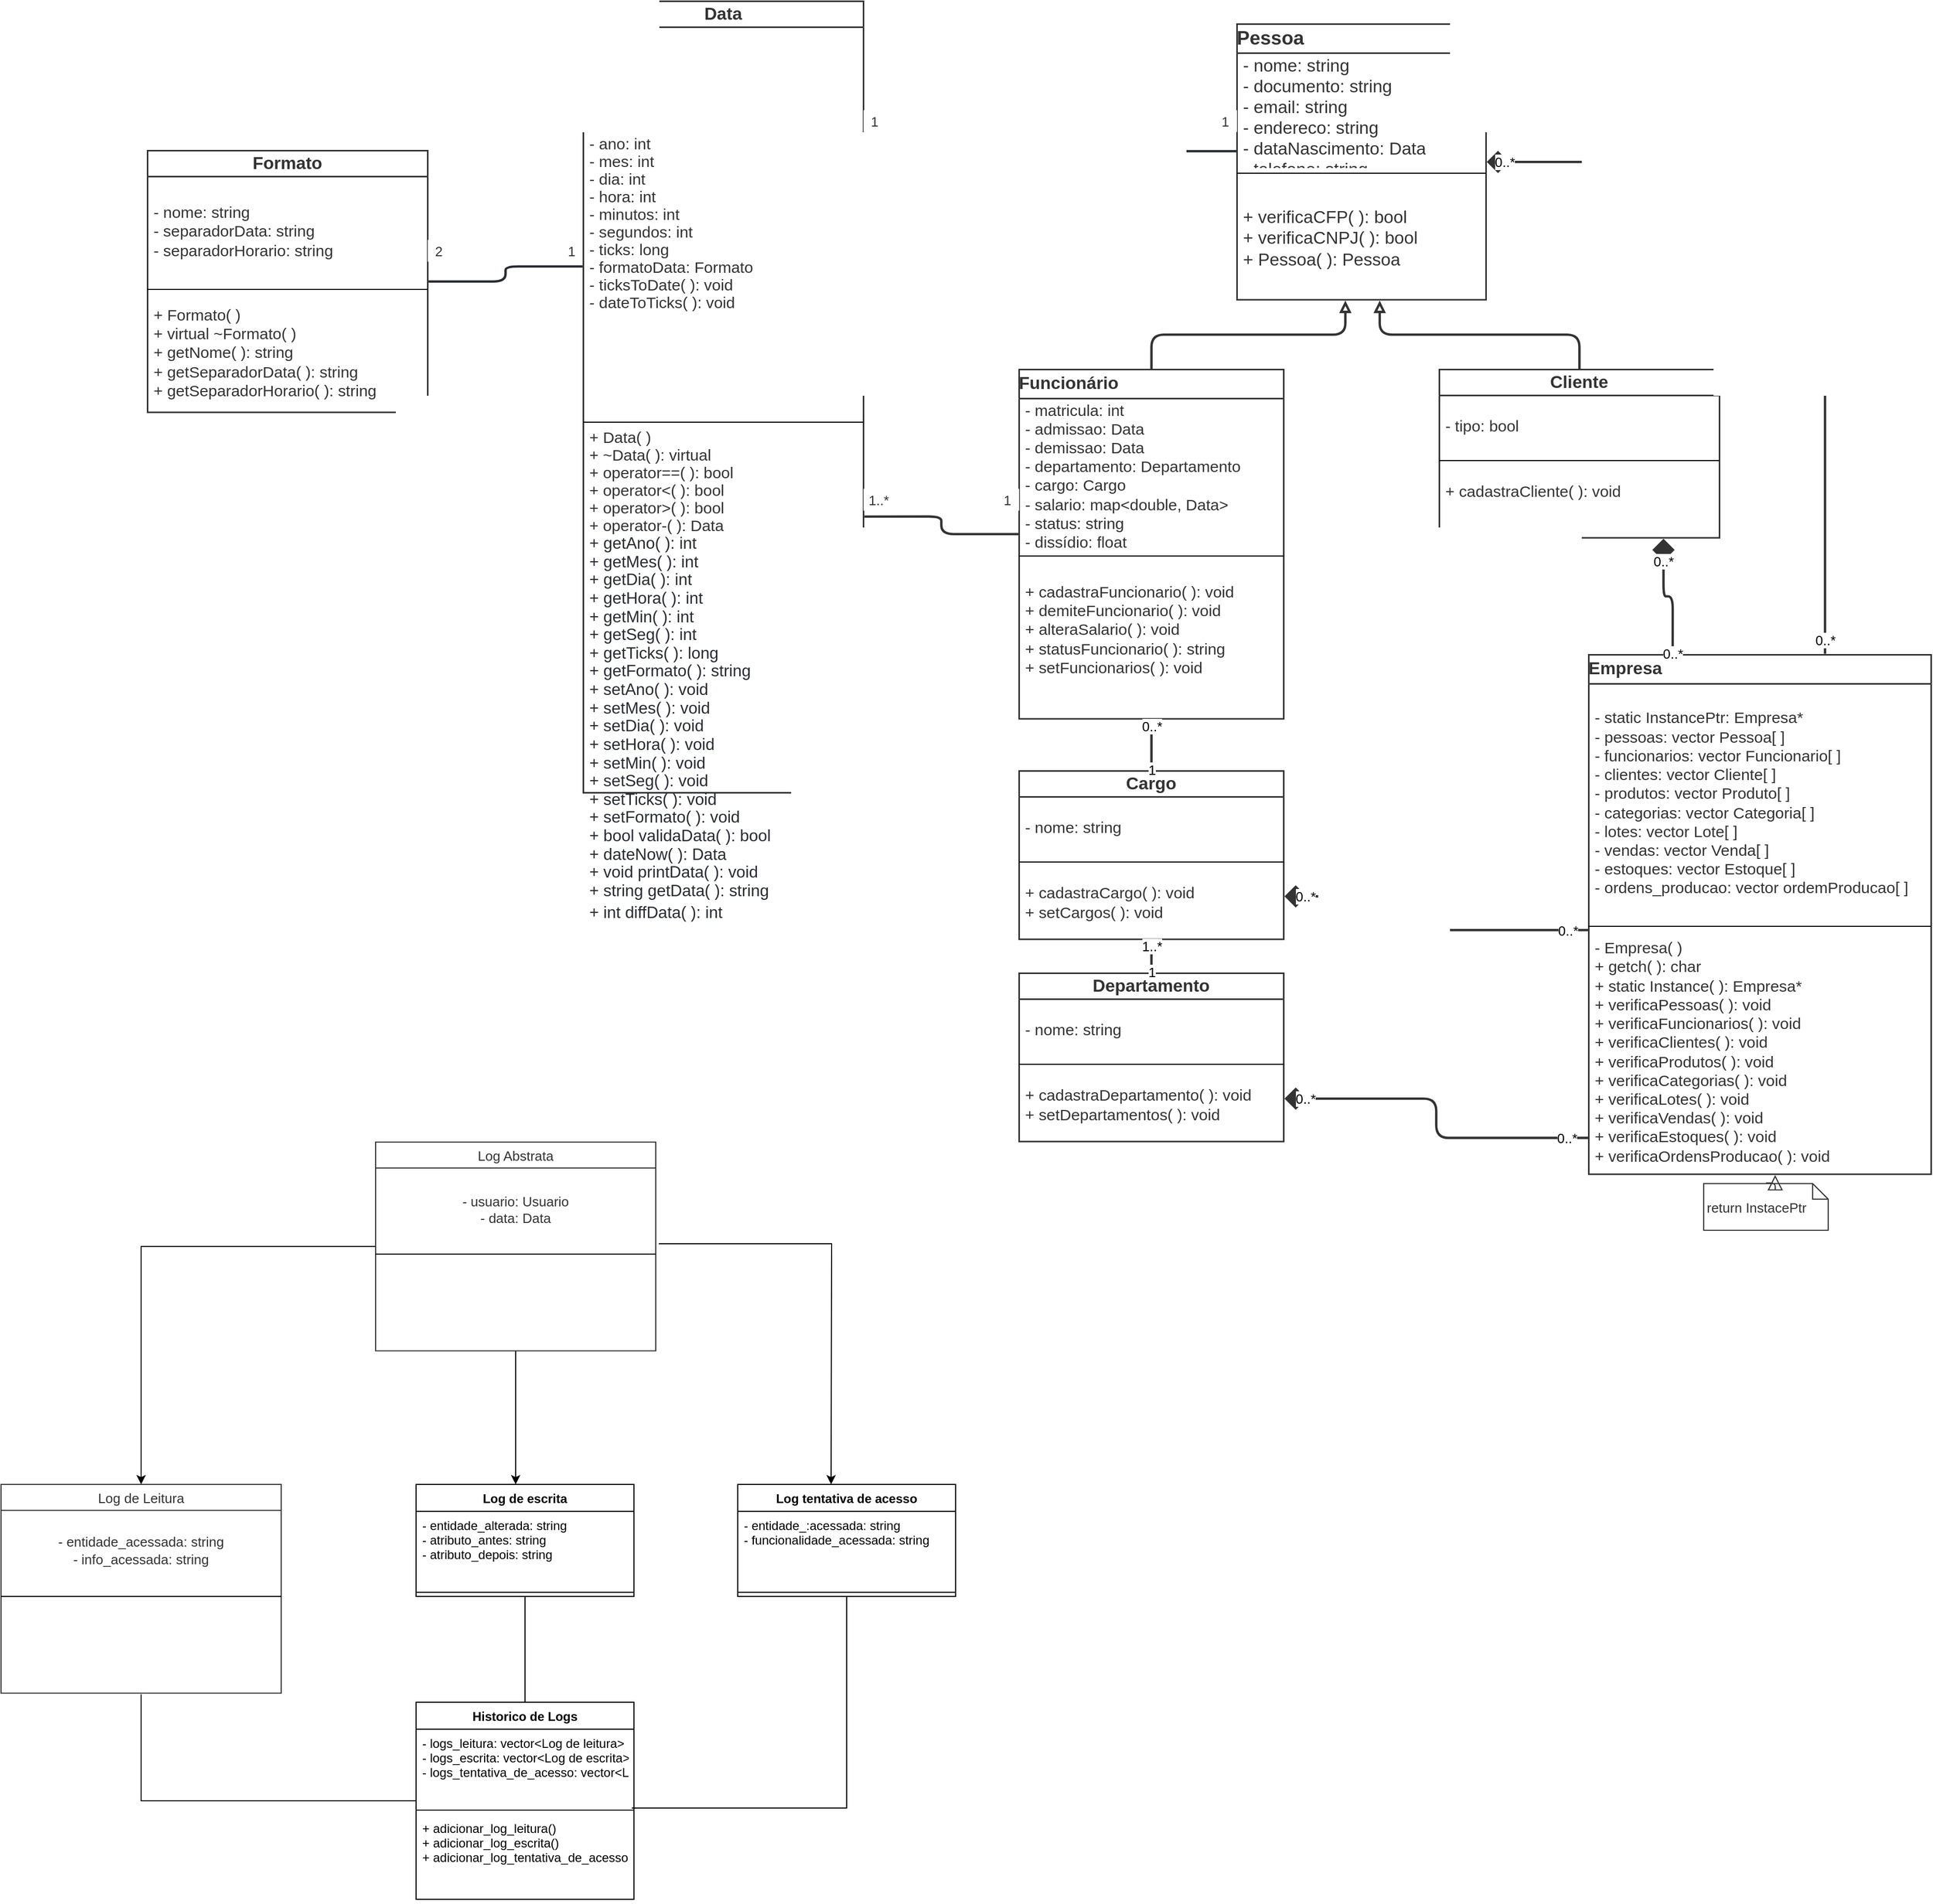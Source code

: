 <mxfile version="20.5.0" type="github" pages="2">
  <diagram id="vkRfV3sPaJB6Ty87iKga" name="Página-1">
    <mxGraphModel dx="3641" dy="1268" grid="1" gridSize="10" guides="1" tooltips="1" connect="1" arrows="1" fold="1" page="1" pageScale="1" pageWidth="827" pageHeight="1169" math="0" shadow="0">
      <root>
        <mxCell id="0" />
        <mxCell id="1" parent="0" />
        <UserObject label="1" lucidchartObjectId="8grS7iBBDLPt" id="uS4SArBkVmVLtI8ByykN-2">
          <mxCell style="html=1;overflow=block;blockSpacing=1;whiteSpace=wrap;fontSize=13;fontColor=#333333;align=center;spacing=0;fillColor=#ffffff;strokeWidth=1.5;strokeColor=none;" parent="1" vertex="1">
            <mxGeometry x="479" y="350" width="22" height="21" as="geometry" />
          </mxCell>
        </UserObject>
        <mxCell id="uS4SArBkVmVLtI8ByykN-3" value="Pessoa" style="html=1;overflow=block;blockSpacing=1;swimlane;childLayout=stackLayout;horizontal=1;horizontalStack=0;resizeParent=1;resizeParentMax=0;resizeLast=0;collapsible=0;marginBottom=0;swimlaneFillColor=#ffffff;startSize=28;whiteSpace=wrap;fontSize=18.5;fontColor=#333333;fontStyle=1;align=left;spacing=0;strokeColor=#333333;strokeOpacity=100;strokeWidth=1.5;" parent="1" vertex="1">
          <mxGeometry x="1131" y="142" width="240" height="265.75" as="geometry" />
        </mxCell>
        <mxCell id="uS4SArBkVmVLtI8ByykN-4" value="- nome: string&#xa;- documento: string&#xa;- email: string&#xa;- endereco: string&#xa;- dataNascimento: Data&#xa;- telefone: string" style="part=1;html=1;resizeHeight=0;strokeColor=none;fillColor=none;align=left;verticalAlign=middle;spacingLeft=4;spacingRight=4;overflow=hidden;rotatable=0;points=[[0,0.5],[1,0.5]];portConstraint=eastwest;swimlaneFillColor=#ffffff;strokeOpacity=100;whiteSpace=wrap;fontSize=16.8;fontColor=#333333;" parent="uS4SArBkVmVLtI8ByykN-3" vertex="1">
          <mxGeometry y="28" width="240" height="112" as="geometry" />
        </mxCell>
        <mxCell id="uS4SArBkVmVLtI8ByykN-5" value="" style="line;strokeWidth=1;fillColor=none;align=left;verticalAlign=middle;spacingTop=-1;spacingLeft=3;spacingRight=3;rotatable=0;labelPosition=right;points=[];portConstraint=eastwest;" parent="uS4SArBkVmVLtI8ByykN-3" vertex="1">
          <mxGeometry y="140" width="240" height="8" as="geometry" />
        </mxCell>
        <mxCell id="uS4SArBkVmVLtI8ByykN-6" value="+ verificaCFP( ): bool&lt;br&gt;+ verificaCNPJ( ): bool&lt;br&gt;+ Pessoa( ): Pessoa" style="part=1;html=1;resizeHeight=0;strokeColor=none;fillColor=none;align=left;verticalAlign=middle;spacingLeft=4;spacingRight=4;overflow=hidden;rotatable=0;points=[[0,0.5],[1,0.5]];portConstraint=eastwest;swimlaneFillColor=#ffffff;strokeOpacity=100;whiteSpace=wrap;fontSize=16.8;fontColor=#333333;" parent="uS4SArBkVmVLtI8ByykN-3" vertex="1">
          <mxGeometry y="148" width="240" height="117.75" as="geometry" />
        </mxCell>
        <mxCell id="uS4SArBkVmVLtI8ByykN-7" value="Funcionário" style="html=1;overflow=block;blockSpacing=1;swimlane;childLayout=stackLayout;horizontal=1;horizontalStack=0;resizeParent=1;resizeParentMax=0;resizeLast=0;collapsible=0;marginBottom=0;swimlaneFillColor=#ffffff;startSize=28;whiteSpace=wrap;fontSize=16.8;fontColor=#333333;fontStyle=1;align=left;spacing=0;strokeColor=#333333;strokeOpacity=100;strokeWidth=1.5;" parent="1" vertex="1">
          <mxGeometry x="921" y="475" width="255" height="336.75" as="geometry" />
        </mxCell>
        <mxCell id="uS4SArBkVmVLtI8ByykN-8" value="- matricula: int&#xa;- admissao: Data&#xa;- demissao: Data&#xa;- departamento: Departamento&#xa;- cargo: Cargo&#xa;- salario: map&amp;lt;double, Data&amp;gt;&#xa;- status: string&#xa;- dissídio: float" style="part=1;html=1;resizeHeight=0;strokeColor=none;fillColor=none;align=left;verticalAlign=middle;spacingLeft=4;spacingRight=4;overflow=hidden;rotatable=0;points=[[0,0.5],[1,0.5]];portConstraint=eastwest;swimlaneFillColor=#ffffff;strokeOpacity=100;whiteSpace=wrap;fontSize=15.2;fontColor=#333333;" parent="uS4SArBkVmVLtI8ByykN-7" vertex="1">
          <mxGeometry y="28" width="255" height="148" as="geometry" />
        </mxCell>
        <mxCell id="uS4SArBkVmVLtI8ByykN-9" value="" style="line;strokeWidth=1;fillColor=none;align=left;verticalAlign=middle;spacingTop=-1;spacingLeft=3;spacingRight=3;rotatable=0;labelPosition=right;points=[];portConstraint=eastwest;" parent="uS4SArBkVmVLtI8ByykN-7" vertex="1">
          <mxGeometry y="176" width="255" height="8" as="geometry" />
        </mxCell>
        <mxCell id="uS4SArBkVmVLtI8ByykN-10" value="+ cadastraFuncionario( ): void&#xa;+ demiteFuncionario( ): void&#xa;+ alteraSalario( ): void&#xa;+ statusFuncionario( ): string&#xa;+ setFuncionarios( ): void&#xa;" style="part=1;html=1;resizeHeight=0;strokeColor=none;fillColor=none;align=left;verticalAlign=middle;spacingLeft=4;spacingRight=4;overflow=hidden;rotatable=0;points=[[0,0.5],[1,0.5]];portConstraint=eastwest;swimlaneFillColor=#ffffff;strokeOpacity=100;whiteSpace=wrap;fontSize=15.2;fontColor=#333333;" parent="uS4SArBkVmVLtI8ByykN-7" vertex="1">
          <mxGeometry y="184" width="255" height="152.75" as="geometry" />
        </mxCell>
        <mxCell id="uS4SArBkVmVLtI8ByykN-11" value="Cliente" style="html=1;overflow=block;blockSpacing=1;swimlane;childLayout=stackLayout;horizontal=1;horizontalStack=0;resizeParent=1;resizeParentMax=0;resizeLast=0;collapsible=0;marginBottom=0;swimlaneFillColor=#ffffff;startSize=25;whiteSpace=wrap;fontSize=16.8;fontColor=#333333;fontStyle=1;align=center;spacing=0;strokeColor=#333333;strokeOpacity=100;fillOpacity=100;fillColor=#ffffff;strokeWidth=1.5;" parent="1" vertex="1">
          <mxGeometry x="1326" y="475" width="270" height="162.25" as="geometry" />
        </mxCell>
        <mxCell id="uS4SArBkVmVLtI8ByykN-12" value="- tipo: bool" style="part=1;html=1;resizeHeight=0;strokeColor=none;fillColor=none;align=left;verticalAlign=middle;spacingLeft=4;spacingRight=4;overflow=hidden;rotatable=0;points=[[0,0.5],[1,0.5]];portConstraint=eastwest;swimlaneFillColor=#ffffff;strokeOpacity=100;fillOpacity=100;whiteSpace=wrap;fontSize=15.2;fontColor=#333333;" parent="uS4SArBkVmVLtI8ByykN-11" vertex="1">
          <mxGeometry y="25" width="270" height="59" as="geometry" />
        </mxCell>
        <mxCell id="uS4SArBkVmVLtI8ByykN-13" value="" style="line;strokeWidth=1;fillColor=none;align=left;verticalAlign=middle;spacingTop=-1;spacingLeft=3;spacingRight=3;rotatable=0;labelPosition=right;points=[];portConstraint=eastwest;" parent="uS4SArBkVmVLtI8ByykN-11" vertex="1">
          <mxGeometry y="84" width="270" height="8" as="geometry" />
        </mxCell>
        <mxCell id="uS4SArBkVmVLtI8ByykN-14" value="+ cadastraCliente( ): void&#xa;" style="part=1;html=1;resizeHeight=0;strokeColor=none;fillColor=none;align=left;verticalAlign=middle;spacingLeft=4;spacingRight=4;overflow=hidden;rotatable=0;points=[[0,0.5],[1,0.5]];portConstraint=eastwest;swimlaneFillColor=#ffffff;strokeOpacity=100;fillOpacity=100;whiteSpace=wrap;fontSize=15.2;fontColor=#333333;" parent="uS4SArBkVmVLtI8ByykN-11" vertex="1">
          <mxGeometry y="92" width="270" height="70.25" as="geometry" />
        </mxCell>
        <mxCell id="uS4SArBkVmVLtI8ByykN-15" value="Data" style="html=1;overflow=block;blockSpacing=1;swimlane;childLayout=stackLayout;horizontal=1;horizontalStack=0;resizeParent=1;resizeParentMax=0;resizeLast=0;collapsible=0;marginBottom=0;swimlaneFillColor=#ffffff;startSize=25;whiteSpace=wrap;fontSize=16.8;fontColor=#333333;fontStyle=1;align=center;spacing=0;strokeColor=#333333;strokeOpacity=100;strokeWidth=1.5;" parent="1" vertex="1">
          <mxGeometry x="501" y="120" width="270" height="763" as="geometry" />
        </mxCell>
        <mxCell id="uS4SArBkVmVLtI8ByykN-16" value="&lt;div style=&quot;display: flex; justify-content: flex-start; text-align: left; align-items: baseline; font-size: 0; line-height: 1.25;margin-top: -2px;&quot;&gt;&lt;span&gt;&lt;span style=&quot;font-size:15.2px;color:#333333;&quot;&gt;- ano: int&#xa;&lt;/span&gt;&lt;/span&gt;&lt;/div&gt;&lt;div style=&quot;display: flex; justify-content: flex-start; text-align: left; align-items: baseline; font-size: 0; line-height: 1.25;margin-top: -2px;&quot;&gt;&lt;span&gt;&lt;span style=&quot;font-size:15.2px;color:#333333;&quot;&gt;- mes: int&#xa;&lt;/span&gt;&lt;/span&gt;&lt;/div&gt;&lt;div style=&quot;display: flex; justify-content: flex-start; text-align: left; align-items: baseline; font-size: 0; line-height: 1.25;margin-top: -2px;&quot;&gt;&lt;span&gt;&lt;span style=&quot;font-size:15.2px;color:#333333;&quot;&gt;- dia: int&#xa;&lt;/span&gt;&lt;/span&gt;&lt;/div&gt;&lt;div style=&quot;display: flex; justify-content: flex-start; text-align: left; align-items: baseline; font-size: 0; line-height: 1.25;margin-top: -2px;&quot;&gt;&lt;span&gt;&lt;span style=&quot;font-size:15.2px;color:#333333;&quot;&gt;- hora: int&#xa;&lt;/span&gt;&lt;/span&gt;&lt;/div&gt;&lt;div style=&quot;display: flex; justify-content: flex-start; text-align: left; align-items: baseline; font-size: 0; line-height: 1.25;margin-top: -2px;&quot;&gt;&lt;span&gt;&lt;span style=&quot;font-size:15.2px;color:#333333;&quot;&gt;- minutos: int&#xa;&lt;/span&gt;&lt;/span&gt;&lt;/div&gt;&lt;div style=&quot;display: flex; justify-content: flex-start; text-align: left; align-items: baseline; font-size: 0; line-height: 1.25;margin-top: -2px;&quot;&gt;&lt;span&gt;&lt;span style=&quot;font-size:15.2px;color:#333333;&quot;&gt;- segundos: int&#xa;&lt;/span&gt;&lt;/span&gt;&lt;/div&gt;&lt;div style=&quot;display: flex; justify-content: flex-start; text-align: left; align-items: baseline; font-size: 0; line-height: 1.25;margin-top: -2px;&quot;&gt;&lt;span&gt;&lt;span style=&quot;font-size:15.2px;color:#333333;&quot;&gt;- ticks: long&#xa;&lt;/span&gt;&lt;/span&gt;&lt;/div&gt;&lt;div style=&quot;display: flex; justify-content: flex-start; text-align: left; align-items: baseline; font-size: 0; line-height: 1.25;margin-top: -2px;&quot;&gt;&lt;span&gt;&lt;span style=&quot;font-size:15.2px;color:#333333;&quot;&gt;- formatoData: Formato&#xa;&lt;/span&gt;&lt;/span&gt;&lt;/div&gt;&lt;div style=&quot;display: flex; justify-content: flex-start; text-align: left; align-items: baseline; font-size: 0; line-height: 1.25;margin-top: -2px;&quot;&gt;&lt;span&gt;&lt;span style=&quot;font-size:15.2px;color:#333333;&quot;&gt;- ticksToDate( ): void&#xa;&lt;/span&gt;&lt;/span&gt;&lt;/div&gt;&lt;div style=&quot;display: flex; justify-content: flex-start; text-align: left; align-items: baseline; font-size: 0; line-height: 1.25;margin-top: -2px;&quot;&gt;&lt;span&gt;&lt;span style=&quot;font-size:15.2px;color:#333333;&quot;&gt;- dateToTicks( ): void&lt;/span&gt;&lt;/span&gt;&lt;/div&gt;" style="part=1;html=1;resizeHeight=0;strokeColor=none;fillColor=none;verticalAlign=middle;spacingLeft=4;spacingRight=4;overflow=hidden;rotatable=0;points=[[0,0.5],[1,0.5]];portConstraint=eastwest;swimlaneFillColor=#ffffff;strokeOpacity=100;whiteSpace=wrap;fontSize=15.2;fontColor=#333333;align=left;" parent="uS4SArBkVmVLtI8ByykN-15" vertex="1">
          <mxGeometry y="25" width="270" height="377" as="geometry" />
        </mxCell>
        <mxCell id="uS4SArBkVmVLtI8ByykN-17" value="" style="line;strokeWidth=1;fillColor=none;align=left;verticalAlign=middle;spacingTop=-1;spacingLeft=3;spacingRight=3;rotatable=0;labelPosition=right;points=[];portConstraint=eastwest;" parent="uS4SArBkVmVLtI8ByykN-15" vertex="1">
          <mxGeometry y="402" width="270" height="8" as="geometry" />
        </mxCell>
        <mxCell id="uS4SArBkVmVLtI8ByykN-18" value="&lt;div style=&quot;display: flex; justify-content: flex-start; text-align: left; align-items: baseline; font-size: 0; line-height: 1.25;margin-top: -2px;&quot;&gt;&lt;span&gt;&lt;span style=&quot;font-size:15.2px;color:#333333;&quot;&gt;+ Data( )&#xa;&lt;/span&gt;&lt;/span&gt;&lt;/div&gt;&lt;div style=&quot;display: flex; justify-content: flex-start; text-align: left; align-items: baseline; font-size: 0; line-height: 1.25;margin-top: -2px;&quot;&gt;&lt;span&gt;&lt;span style=&quot;font-size:15.2px;color:#333333;&quot;&gt;+ ~Data( ): virtual&#xa;&lt;/span&gt;&lt;/span&gt;&lt;/div&gt;&lt;div style=&quot;display: flex; justify-content: flex-start; text-align: left; align-items: baseline; font-size: 0; line-height: 1.25;margin-top: -2px;&quot;&gt;&lt;span&gt;&lt;span style=&quot;font-size:15.2px;color:#333333;&quot;&gt;+ operator==( ): bool&#xa;&lt;/span&gt;&lt;/span&gt;&lt;/div&gt;&lt;div style=&quot;display: flex; justify-content: flex-start; text-align: left; align-items: baseline; font-size: 0; line-height: 1.25;margin-top: -2px;&quot;&gt;&lt;span&gt;&lt;span style=&quot;font-size:15.2px;color:#333333;&quot;&gt;+ operator&amp;lt;( ): bool&#xa;&lt;/span&gt;&lt;/span&gt;&lt;/div&gt;&lt;div style=&quot;display: flex; justify-content: flex-start; text-align: left; align-items: baseline; font-size: 0; line-height: 1.25;margin-top: -2px;&quot;&gt;&lt;span&gt;&lt;span style=&quot;font-size:15.2px;color:#333333;&quot;&gt;+ operator&amp;gt;( ): bool&#xa;&lt;/span&gt;&lt;/span&gt;&lt;/div&gt;&lt;div style=&quot;display: flex; justify-content: flex-start; text-align: left; align-items: baseline; font-size: 0; line-height: 1.25;margin-top: -2px;&quot;&gt;&lt;span&gt;&lt;span style=&quot;font-size:15.2px;color:#333333;&quot;&gt;+ operator-( ): Data&#xa;&lt;/span&gt;&lt;/span&gt;&lt;/div&gt;&lt;div style=&quot;display: flex; justify-content: flex-start; text-align: left; align-items: baseline; font-size: 0; line-height: 1.25;margin-top: -2px;&quot;&gt;&lt;span&gt;&lt;span style=&quot;font-size:15.7px;color:#282c33;&quot;&gt;+ getAno( ): int&#xa;&lt;/span&gt;&lt;/span&gt;&lt;/div&gt;&lt;div style=&quot;display: flex; justify-content: flex-start; text-align: left; align-items: baseline; font-size: 0; line-height: 1.25;margin-top: -2px;&quot;&gt;&lt;span&gt;&lt;span style=&quot;font-size:15.7px;color:#282c33;&quot;&gt;+ getMes( ): int&#xa;&lt;/span&gt;&lt;/span&gt;&lt;/div&gt;&lt;div style=&quot;display: flex; justify-content: flex-start; text-align: left; align-items: baseline; font-size: 0; line-height: 1.25;margin-top: -2px;&quot;&gt;&lt;span&gt;&lt;span style=&quot;font-size:15.7px;color:#282c33;&quot;&gt;+ getDia( ): int&#xa;&lt;/span&gt;&lt;/span&gt;&lt;/div&gt;&lt;div style=&quot;display: flex; justify-content: flex-start; text-align: left; align-items: baseline; font-size: 0; line-height: 1.25;margin-top: -2px;&quot;&gt;&lt;span&gt;&lt;span style=&quot;font-size:15.7px;color:#282c33;&quot;&gt;+ getHora( ): int&#xa;&lt;/span&gt;&lt;/span&gt;&lt;/div&gt;&lt;div style=&quot;display: flex; justify-content: flex-start; text-align: left; align-items: baseline; font-size: 0; line-height: 1.25;margin-top: -2px;&quot;&gt;&lt;span&gt;&lt;span style=&quot;font-size:15.7px;color:#282c33;&quot;&gt;+ getMin( ): int&#xa;&lt;/span&gt;&lt;/span&gt;&lt;/div&gt;&lt;div style=&quot;display: flex; justify-content: flex-start; text-align: left; align-items: baseline; font-size: 0; line-height: 1.25;margin-top: -2px;&quot;&gt;&lt;span&gt;&lt;span style=&quot;font-size:15.7px;color:#282c33;&quot;&gt;+ getSeg( ): int&#xa;&lt;/span&gt;&lt;/span&gt;&lt;/div&gt;&lt;div style=&quot;display: flex; justify-content: flex-start; text-align: left; align-items: baseline; font-size: 0; line-height: 1.25;margin-top: -2px;&quot;&gt;&lt;span&gt;&lt;span style=&quot;font-size:15.7px;color:#282c33;&quot;&gt;+ getTicks( ): long&#xa;&lt;/span&gt;&lt;/span&gt;&lt;/div&gt;&lt;div style=&quot;display: flex; justify-content: flex-start; text-align: left; align-items: baseline; font-size: 0; line-height: 1.25;margin-top: -2px;&quot;&gt;&lt;span&gt;&lt;span style=&quot;font-size:15.7px;color:#282c33;&quot;&gt;+ getFormato( ): string&#xa;&lt;/span&gt;&lt;/span&gt;&lt;/div&gt;&lt;div style=&quot;display: flex; justify-content: flex-start; text-align: left; align-items: baseline; font-size: 0; line-height: 1.25;margin-top: -2px;&quot;&gt;&lt;span&gt;&lt;span style=&quot;font-size:15.7px;color:#282c33;&quot;&gt;+ setAno( ): void&#xa;&lt;/span&gt;&lt;/span&gt;&lt;/div&gt;&lt;div style=&quot;display: flex; justify-content: flex-start; text-align: left; align-items: baseline; font-size: 0; line-height: 1.25;margin-top: -2px;&quot;&gt;&lt;span&gt;&lt;span style=&quot;font-size:15.7px;color:#282c33;&quot;&gt;+ setMes( ): void&#xa;&lt;/span&gt;&lt;/span&gt;&lt;/div&gt;&lt;div style=&quot;display: flex; justify-content: flex-start; text-align: left; align-items: baseline; font-size: 0; line-height: 1.25;margin-top: -2px;&quot;&gt;&lt;span&gt;&lt;span style=&quot;font-size:15.7px;color:#282c33;&quot;&gt;+ setDia( ): void&#xa;&lt;/span&gt;&lt;/span&gt;&lt;/div&gt;&lt;div style=&quot;display: flex; justify-content: flex-start; text-align: left; align-items: baseline; font-size: 0; line-height: 1.25;margin-top: -2px;&quot;&gt;&lt;span&gt;&lt;span style=&quot;font-size:15.7px;color:#282c33;&quot;&gt;+ setHora( ): void&#xa;&lt;/span&gt;&lt;/span&gt;&lt;/div&gt;&lt;div style=&quot;display: flex; justify-content: flex-start; text-align: left; align-items: baseline; font-size: 0; line-height: 1.25;margin-top: -2px;&quot;&gt;&lt;span&gt;&lt;span style=&quot;font-size:15.7px;color:#282c33;&quot;&gt;+ setMin( ): void&#xa;&lt;/span&gt;&lt;/span&gt;&lt;/div&gt;&lt;div style=&quot;display: flex; justify-content: flex-start; text-align: left; align-items: baseline; font-size: 0; line-height: 1.25;margin-top: -2px;&quot;&gt;&lt;span&gt;&lt;span style=&quot;font-size:15.7px;color:#282c33;&quot;&gt;+ setSeg( ): void&#xa;&lt;/span&gt;&lt;/span&gt;&lt;/div&gt;&lt;div style=&quot;display: flex; justify-content: flex-start; text-align: left; align-items: baseline; font-size: 0; line-height: 1.25;margin-top: -2px;&quot;&gt;&lt;span&gt;&lt;span style=&quot;font-size:15.7px;color:#282c33;&quot;&gt;+ setTicks( ): void&#xa;&lt;/span&gt;&lt;/span&gt;&lt;/div&gt;&lt;div style=&quot;display: flex; justify-content: flex-start; text-align: left; align-items: baseline; font-size: 0; line-height: 1.25;margin-top: -2px;&quot;&gt;&lt;span&gt;&lt;span style=&quot;font-size:15.7px;color:#282c33;&quot;&gt;+ setFormato( ): void&#xa;&lt;/span&gt;&lt;/span&gt;&lt;/div&gt;&lt;div style=&quot;display: flex; justify-content: flex-start; text-align: left; align-items: baseline; font-size: 0; line-height: 1.25;margin-top: -2px;&quot;&gt;&lt;span&gt;&lt;span style=&quot;font-size:15.7px;color:#282c33;&quot;&gt;+ bool validaData( ): bool    &#xa;&lt;/span&gt;&lt;/span&gt;&lt;/div&gt;&lt;div style=&quot;display: flex; justify-content: flex-start; text-align: left; align-items: baseline; font-size: 0; line-height: 1.25;margin-top: -2px;&quot;&gt;&lt;span&gt;&lt;span style=&quot;font-size:15.7px;color:#282c33;&quot;&gt;+ dateNow( ): Data   &#xa;&lt;/span&gt;&lt;/span&gt;&lt;/div&gt;&lt;div style=&quot;display: flex; justify-content: flex-start; text-align: left; align-items: baseline; font-size: 0; line-height: 1.25;margin-top: -2px;&quot;&gt;&lt;span&gt;&lt;span style=&quot;font-size:15.7px;color:#282c33;&quot;&gt;+ void printData( ): void      &#xa;&lt;/span&gt;&lt;/span&gt;&lt;/div&gt;&lt;div style=&quot;display: flex; justify-content: flex-start; text-align: left; align-items: baseline; font-size: 0; line-height: 1.25;margin-top: -2px;&quot;&gt;&lt;span&gt;&lt;span style=&quot;font-size:15.7px;color:#282c33;&quot;&gt;+ string getData( ): string  &#xa;&lt;/span&gt;&lt;/span&gt;&lt;/div&gt;&lt;div style=&quot;display: flex; justify-content: flex-start; text-align: left; align-items: baseline; font-size: 0; line-height: 1.25;margin-top: -2px;&quot;&gt;&lt;span&gt;&lt;span style=&quot;font-size:15.7px;color:#282c33;&quot;&gt;+ int diffData( ): int &lt;/span&gt;&lt;span style=&quot;font-size:19px;color:#282c33;&quot;&gt;  &lt;/span&gt;&lt;/span&gt;&lt;/div&gt;" style="part=1;resizeHeight=0;strokeColor=none;fillColor=none;align=left;verticalAlign=middle;spacingLeft=4;spacingRight=4;rotatable=0;points=[[0,0.5],[1,0.5]];portConstraint=eastwest;swimlaneFillColor=#ffffff;strokeOpacity=100;whiteSpace=wrap;overflow=block;blockSpacing=1;html=1;fontSize=13;" parent="uS4SArBkVmVLtI8ByykN-15" vertex="1">
          <mxGeometry y="410" width="270" height="353" as="geometry" />
        </mxCell>
        <UserObject label="" lucidchartObjectId="xvnSRWTbx0TX" id="uS4SArBkVmVLtI8ByykN-19">
          <mxCell style="html=1;jettySize=18;whiteSpace=wrap;fontSize=13;strokeColor=#333333;strokeOpacity=100;strokeWidth=2.3;rounded=1;arcSize=24;edgeStyle=orthogonalEdgeStyle;startArrow=none;endArrow=block;endFill=0;exitX=0.5;exitY=-0.005;exitPerimeter=0;entryX=0.573;entryY=1.003;entryPerimeter=0;" parent="1" source="uS4SArBkVmVLtI8ByykN-11" target="uS4SArBkVmVLtI8ByykN-3" edge="1">
            <mxGeometry width="100" height="100" relative="1" as="geometry">
              <Array as="points" />
            </mxGeometry>
          </mxCell>
        </UserObject>
        <UserObject label="" lucidchartObjectId="VvnSViH1~Eex" id="uS4SArBkVmVLtI8ByykN-20">
          <mxCell style="html=1;jettySize=18;whiteSpace=wrap;fontSize=13;strokeColor=#333333;strokeOpacity=100;strokeWidth=2.3;rounded=1;arcSize=24;edgeStyle=orthogonalEdgeStyle;startArrow=none;endArrow=block;endFill=0;exitX=0.5;exitY=-0.002;exitPerimeter=0;entryX=0.435;entryY=1.003;entryPerimeter=0;" parent="1" source="uS4SArBkVmVLtI8ByykN-7" target="uS4SArBkVmVLtI8ByykN-3" edge="1">
            <mxGeometry width="100" height="100" relative="1" as="geometry">
              <Array as="points" />
            </mxGeometry>
          </mxCell>
        </UserObject>
        <mxCell id="uS4SArBkVmVLtI8ByykN-21" value="Formato" style="html=1;overflow=block;blockSpacing=1;swimlane;childLayout=stackLayout;horizontal=1;horizontalStack=0;resizeParent=1;resizeParentMax=0;resizeLast=0;collapsible=0;marginBottom=0;swimlaneFillColor=#ffffff;startSize=25;whiteSpace=wrap;fontSize=16.8;fontColor=#333333;fontStyle=1;align=center;spacing=0;strokeColor=#333333;strokeOpacity=100;fillOpacity=100;fillColor=#ffffff;strokeWidth=1.5;" parent="1" vertex="1">
          <mxGeometry x="81" y="264" width="270" height="252.25" as="geometry" />
        </mxCell>
        <mxCell id="uS4SArBkVmVLtI8ByykN-22" value="- nome: string&#xa;- separadorData: string&#xa;- separadorHorario: string" style="part=1;html=1;resizeHeight=0;strokeColor=none;fillColor=none;align=left;verticalAlign=middle;spacingLeft=4;spacingRight=4;overflow=hidden;rotatable=0;points=[[0,0.5],[1,0.5]];portConstraint=eastwest;swimlaneFillColor=#ffffff;strokeOpacity=100;fillOpacity=100;whiteSpace=wrap;fontSize=15.2;fontColor=#333333;" parent="uS4SArBkVmVLtI8ByykN-21" vertex="1">
          <mxGeometry y="25" width="270" height="105" as="geometry" />
        </mxCell>
        <mxCell id="uS4SArBkVmVLtI8ByykN-23" value="" style="line;strokeWidth=1;fillColor=none;align=left;verticalAlign=middle;spacingTop=-1;spacingLeft=3;spacingRight=3;rotatable=0;labelPosition=right;points=[];portConstraint=eastwest;" parent="uS4SArBkVmVLtI8ByykN-21" vertex="1">
          <mxGeometry y="130" width="270" height="8" as="geometry" />
        </mxCell>
        <mxCell id="uS4SArBkVmVLtI8ByykN-24" value="+ Formato( )&#xa;+ virtual ~Formato( )&#xa;+ getNome( ): string&#xa;+ getSeparadorData( ): string&#xa;+ getSeparadorHorario( ): string" style="part=1;html=1;resizeHeight=0;strokeColor=none;fillColor=none;align=left;verticalAlign=middle;spacingLeft=4;spacingRight=4;overflow=hidden;rotatable=0;points=[[0,0.5],[1,0.5]];portConstraint=eastwest;swimlaneFillColor=#ffffff;strokeOpacity=100;fillOpacity=100;whiteSpace=wrap;fontSize=15.2;fontColor=#333333;" parent="uS4SArBkVmVLtI8ByykN-21" vertex="1">
          <mxGeometry y="138" width="270" height="114.25" as="geometry" />
        </mxCell>
        <UserObject label="" lucidchartObjectId="HZqS9BVGeuSc" id="uS4SArBkVmVLtI8ByykN-25">
          <mxCell style="html=1;jettySize=18;whiteSpace=wrap;fontSize=13;strokeColor=#282c33;strokeOpacity=100;strokeWidth=2.3;rounded=1;arcSize=24;edgeStyle=orthogonalEdgeStyle;startArrow=none;endArrow=none;exitX=-0.003;exitY=0.461;exitPerimeter=0;entryX=1.003;entryY=0.176;entryPerimeter=0;" parent="1" source="uS4SArBkVmVLtI8ByykN-3" target="uS4SArBkVmVLtI8ByykN-15" edge="1">
            <mxGeometry width="100" height="100" relative="1" as="geometry">
              <Array as="points" />
            </mxGeometry>
          </mxCell>
        </UserObject>
        <UserObject label="" lucidchartObjectId="VZqS2u1qNekI" id="uS4SArBkVmVLtI8ByykN-26">
          <mxCell style="html=1;jettySize=18;whiteSpace=wrap;fontSize=13;strokeColor=#282c33;strokeOpacity=100;strokeWidth=2.3;rounded=1;arcSize=24;edgeStyle=orthogonalEdgeStyle;startArrow=none;endArrow=none;exitX=1.003;exitY=0.5;exitPerimeter=0;entryX=-0.003;entryY=0.335;entryPerimeter=0;" parent="1" source="uS4SArBkVmVLtI8ByykN-21" target="uS4SArBkVmVLtI8ByykN-15" edge="1">
            <mxGeometry width="100" height="100" relative="1" as="geometry">
              <Array as="points" />
            </mxGeometry>
          </mxCell>
        </UserObject>
        <UserObject label="" lucidchartObjectId="d0qS6z2qbSeq" id="uS4SArBkVmVLtI8ByykN-27">
          <mxCell style="html=1;jettySize=18;whiteSpace=wrap;fontSize=13;strokeColor=#333333;strokeOpacity=100;strokeWidth=2.3;rounded=1;arcSize=24;edgeStyle=orthogonalEdgeStyle;startArrow=none;endArrow=none;exitX=-0.003;exitY=0.471;exitPerimeter=0;entryX=1.003;entryY=0.651;entryPerimeter=0;" parent="1" source="uS4SArBkVmVLtI8ByykN-7" target="uS4SArBkVmVLtI8ByykN-15" edge="1">
            <mxGeometry width="100" height="100" relative="1" as="geometry">
              <Array as="points" />
            </mxGeometry>
          </mxCell>
        </UserObject>
        <UserObject label="2" lucidchartObjectId="rhrSo2Qi_Fyk" id="uS4SArBkVmVLtI8ByykN-28">
          <mxCell style="html=1;overflow=block;blockSpacing=1;whiteSpace=wrap;fontSize=13;fontColor=#333333;align=center;spacing=0;fillColor=#ffffff;strokeWidth=1.5;strokeColor=none;" parent="1" vertex="1">
            <mxGeometry x="351" y="350" width="22" height="21" as="geometry" />
          </mxCell>
        </UserObject>
        <UserObject label="1" lucidchartObjectId="6hrSMT7oo91J" id="uS4SArBkVmVLtI8ByykN-29">
          <mxCell style="html=1;overflow=block;blockSpacing=1;whiteSpace=wrap;fontSize=13;fontColor=#333333;align=center;spacing=0;fillColor=#ffffff;strokeWidth=1.5;strokeColor=none;" parent="1" vertex="1">
            <mxGeometry x="771" y="225" width="22" height="21" as="geometry" />
          </mxCell>
        </UserObject>
        <UserObject label="1" lucidchartObjectId="firSxkdLpSeg" id="uS4SArBkVmVLtI8ByykN-30">
          <mxCell style="html=1;overflow=block;blockSpacing=1;whiteSpace=wrap;fontSize=13;fontColor=#333333;align=center;spacing=0;fillColor=#ffffff;strokeWidth=1.5;strokeColor=none;" parent="1" vertex="1">
            <mxGeometry x="1109" y="225" width="22" height="21" as="geometry" />
          </mxCell>
        </UserObject>
        <UserObject label="1" lucidchartObjectId="vjrSe8KAuUE_" id="uS4SArBkVmVLtI8ByykN-31">
          <mxCell style="html=1;overflow=block;blockSpacing=1;whiteSpace=wrap;fontSize=13;fontColor=#333333;align=center;spacing=0;fillColor=#ffffff;strokeWidth=1.5;strokeColor=none;" parent="1" vertex="1">
            <mxGeometry x="899" y="590" width="22" height="21" as="geometry" />
          </mxCell>
        </UserObject>
        <UserObject label="1..*" lucidchartObjectId="yjrSmSvtmVET" id="uS4SArBkVmVLtI8ByykN-32">
          <mxCell style="html=1;overflow=block;blockSpacing=1;whiteSpace=wrap;fontSize=13;fontColor=#333333;align=center;spacing=0;fillColor=#ffffff;strokeWidth=1.5;strokeColor=none;" parent="1" vertex="1">
            <mxGeometry x="771" y="590" width="30" height="21" as="geometry" />
          </mxCell>
        </UserObject>
        <mxCell id="uS4SArBkVmVLtI8ByykN-33" value="Cargo" style="html=1;overflow=block;blockSpacing=1;swimlane;childLayout=stackLayout;horizontal=1;horizontalStack=0;resizeParent=1;resizeParentMax=0;resizeLast=0;collapsible=0;marginBottom=0;swimlaneFillColor=#ffffff;startSize=25;whiteSpace=wrap;fontSize=16.8;fontColor=#333333;fontStyle=1;align=center;spacing=0;strokeColor=#333333;strokeOpacity=100;fillOpacity=100;fillColor=#ffffff;strokeWidth=1.5;" parent="1" vertex="1">
          <mxGeometry x="921" y="862" width="255" height="162.25" as="geometry" />
        </mxCell>
        <mxCell id="uS4SArBkVmVLtI8ByykN-34" value="- nome: string " style="part=1;html=1;resizeHeight=0;strokeColor=none;fillColor=none;align=left;verticalAlign=middle;spacingLeft=4;spacingRight=4;overflow=hidden;rotatable=0;points=[[0,0.5],[1,0.5]];portConstraint=eastwest;swimlaneFillColor=#ffffff;strokeOpacity=100;fillOpacity=100;whiteSpace=wrap;fontSize=15.2;fontColor=#333333;" parent="uS4SArBkVmVLtI8ByykN-33" vertex="1">
          <mxGeometry y="25" width="255" height="59" as="geometry" />
        </mxCell>
        <mxCell id="uS4SArBkVmVLtI8ByykN-35" value="" style="line;strokeWidth=1;fillColor=none;align=left;verticalAlign=middle;spacingTop=-1;spacingLeft=3;spacingRight=3;rotatable=0;labelPosition=right;points=[];portConstraint=eastwest;" parent="uS4SArBkVmVLtI8ByykN-33" vertex="1">
          <mxGeometry y="84" width="255" height="8" as="geometry" />
        </mxCell>
        <mxCell id="uS4SArBkVmVLtI8ByykN-36" value="+ cadastraCargo( ): void&#xa;+ setCargos( ): void" style="part=1;html=1;resizeHeight=0;strokeColor=none;fillColor=none;align=left;verticalAlign=middle;spacingLeft=4;spacingRight=4;overflow=hidden;rotatable=0;points=[[0,0.5],[1,0.5]];portConstraint=eastwest;swimlaneFillColor=#ffffff;strokeOpacity=100;fillOpacity=100;whiteSpace=wrap;fontSize=15.2;fontColor=#333333;" parent="uS4SArBkVmVLtI8ByykN-33" vertex="1">
          <mxGeometry y="92" width="255" height="70.25" as="geometry" />
        </mxCell>
        <mxCell id="uS4SArBkVmVLtI8ByykN-37" value="Departamento" style="html=1;overflow=block;blockSpacing=1;swimlane;childLayout=stackLayout;horizontal=1;horizontalStack=0;resizeParent=1;resizeParentMax=0;resizeLast=0;collapsible=0;marginBottom=0;swimlaneFillColor=#ffffff;startSize=25;whiteSpace=wrap;fontSize=16.8;fontColor=#333333;fontStyle=1;align=center;spacing=0;strokeColor=#333333;strokeOpacity=100;fillOpacity=100;fillColor=#ffffff;strokeWidth=1.5;" parent="1" vertex="1">
          <mxGeometry x="921" y="1057" width="255" height="162.25" as="geometry" />
        </mxCell>
        <mxCell id="uS4SArBkVmVLtI8ByykN-38" value="- nome: string " style="part=1;html=1;resizeHeight=0;strokeColor=none;fillColor=none;align=left;verticalAlign=middle;spacingLeft=4;spacingRight=4;overflow=hidden;rotatable=0;points=[[0,0.5],[1,0.5]];portConstraint=eastwest;swimlaneFillColor=#ffffff;strokeOpacity=100;fillOpacity=100;whiteSpace=wrap;fontSize=15.2;fontColor=#333333;" parent="uS4SArBkVmVLtI8ByykN-37" vertex="1">
          <mxGeometry y="25" width="255" height="59" as="geometry" />
        </mxCell>
        <mxCell id="uS4SArBkVmVLtI8ByykN-39" value="" style="line;strokeWidth=1;fillColor=none;align=left;verticalAlign=middle;spacingTop=-1;spacingLeft=3;spacingRight=3;rotatable=0;labelPosition=right;points=[];portConstraint=eastwest;" parent="uS4SArBkVmVLtI8ByykN-37" vertex="1">
          <mxGeometry y="84" width="255" height="8" as="geometry" />
        </mxCell>
        <mxCell id="uS4SArBkVmVLtI8ByykN-40" value="+ cadastraDepartamento( ): void&#xa;+ setDepartamentos( ): void" style="part=1;html=1;resizeHeight=0;strokeColor=none;fillColor=none;align=left;verticalAlign=middle;spacingLeft=4;spacingRight=4;overflow=hidden;rotatable=0;points=[[0,0.5],[1,0.5]];portConstraint=eastwest;swimlaneFillColor=#ffffff;strokeOpacity=100;fillOpacity=100;whiteSpace=wrap;fontSize=15.2;fontColor=#333333;" parent="uS4SArBkVmVLtI8ByykN-37" vertex="1">
          <mxGeometry y="92" width="255" height="70.25" as="geometry" />
        </mxCell>
        <UserObject label="" lucidchartObjectId="OZuYnCCOkPfK" id="uS4SArBkVmVLtI8ByykN-41">
          <mxCell style="html=1;jettySize=18;whiteSpace=wrap;fontSize=13;strokeColor=#333333;strokeOpacity=100;strokeWidth=2.3;rounded=1;arcSize=24;edgeStyle=orthogonalEdgeStyle;startArrow=none;endArrow=none;exitX=0.5;exitY=-0.005;exitPerimeter=0;entryX=0.5;entryY=1.002;entryPerimeter=0;" parent="1" source="uS4SArBkVmVLtI8ByykN-33" target="uS4SArBkVmVLtI8ByykN-7" edge="1">
            <mxGeometry width="100" height="100" relative="1" as="geometry">
              <Array as="points" />
            </mxGeometry>
          </mxCell>
        </UserObject>
        <mxCell id="uS4SArBkVmVLtI8ByykN-42" value="1" style="text;html=1;resizable=0;labelBackgroundColor=default;align=center;verticalAlign=middle;fontSize=13;" parent="uS4SArBkVmVLtI8ByykN-41" vertex="1">
          <mxGeometry x="-1" relative="1" as="geometry">
            <mxPoint as="offset" />
          </mxGeometry>
        </mxCell>
        <mxCell id="uS4SArBkVmVLtI8ByykN-43" value="0..*" style="text;html=1;resizable=0;labelBackgroundColor=default;align=center;verticalAlign=middle;fontSize=13;" parent="uS4SArBkVmVLtI8ByykN-41" vertex="1">
          <mxGeometry x="0.73" relative="1" as="geometry">
            <mxPoint as="offset" />
          </mxGeometry>
        </mxCell>
        <UserObject label="" lucidchartObjectId="6ZuYCkr.T5we" id="uS4SArBkVmVLtI8ByykN-44">
          <mxCell style="html=1;jettySize=18;whiteSpace=wrap;fontSize=13;strokeColor=#333333;strokeOpacity=100;strokeWidth=2.3;rounded=1;arcSize=24;edgeStyle=orthogonalEdgeStyle;startArrow=none;endArrow=none;exitX=0.5;exitY=-0.005;exitPerimeter=0;entryX=0.5;entryY=1.005;entryPerimeter=0;" parent="1" source="uS4SArBkVmVLtI8ByykN-37" target="uS4SArBkVmVLtI8ByykN-33" edge="1">
            <mxGeometry width="100" height="100" relative="1" as="geometry">
              <Array as="points" />
            </mxGeometry>
          </mxCell>
        </UserObject>
        <mxCell id="uS4SArBkVmVLtI8ByykN-45" value="1" style="text;html=1;resizable=0;labelBackgroundColor=default;align=center;verticalAlign=middle;fontSize=13;" parent="uS4SArBkVmVLtI8ByykN-44" vertex="1">
          <mxGeometry x="-1" relative="1" as="geometry">
            <mxPoint as="offset" />
          </mxGeometry>
        </mxCell>
        <mxCell id="uS4SArBkVmVLtI8ByykN-46" value="1..*" style="text;html=1;resizable=0;labelBackgroundColor=default;align=center;verticalAlign=middle;fontSize=13;" parent="uS4SArBkVmVLtI8ByykN-44" vertex="1">
          <mxGeometry x="0.596" relative="1" as="geometry">
            <mxPoint as="offset" />
          </mxGeometry>
        </mxCell>
        <mxCell id="uS4SArBkVmVLtI8ByykN-47" value="Empresa" style="html=1;overflow=block;blockSpacing=1;swimlane;childLayout=stackLayout;horizontal=1;horizontalStack=0;resizeParent=1;resizeParentMax=0;resizeLast=0;collapsible=0;marginBottom=0;swimlaneFillColor=#ffffff;startSize=28;whiteSpace=wrap;fontSize=16.8;fontColor=#333333;fontStyle=1;align=left;spacing=0;strokeColor=#333333;strokeOpacity=100;strokeWidth=1.5;" parent="1" vertex="1">
          <mxGeometry x="1470" y="750" width="330" height="500.75" as="geometry" />
        </mxCell>
        <mxCell id="uS4SArBkVmVLtI8ByykN-48" value="- static InstancePtr: Empresa*&#xa;- pessoas: vector Pessoa[ ]&#xa;- funcionarios: vector Funcionario[ ]&#xa;- clientes: vector Cliente[ ]&#xa;- produtos: vector Produto[ ]&#xa;- categorias: vector Categoria[ ]&#xa;- lotes: vector Lote[ ]&#xa;- vendas: vector Venda[ ]&#xa;- estoques: vector Estoque[ ]&#xa;- ordens_producao: vector ordemProducao[ ]" style="part=1;html=1;resizeHeight=0;strokeColor=none;fillColor=none;align=left;verticalAlign=middle;spacingLeft=4;spacingRight=4;overflow=hidden;rotatable=0;points=[[0,0.5],[1,0.5]];portConstraint=eastwest;swimlaneFillColor=#ffffff;strokeOpacity=100;whiteSpace=wrap;fontSize=15.2;fontColor=#333333;" parent="uS4SArBkVmVLtI8ByykN-47" vertex="1">
          <mxGeometry y="28" width="330" height="230" as="geometry" />
        </mxCell>
        <mxCell id="uS4SArBkVmVLtI8ByykN-49" value="" style="line;strokeWidth=1;fillColor=none;align=left;verticalAlign=middle;spacingTop=-1;spacingLeft=3;spacingRight=3;rotatable=0;labelPosition=right;points=[];portConstraint=eastwest;" parent="uS4SArBkVmVLtI8ByykN-47" vertex="1">
          <mxGeometry y="258" width="330" height="8" as="geometry" />
        </mxCell>
        <mxCell id="uS4SArBkVmVLtI8ByykN-50" value="- Empresa( )&#xa;+ getch( ): char&#xa;+ static Instance( ): Empresa*&#xa;+ verificaPessoas( ): void&#xa;+ verificaFuncionarios( ): void&#xa;+ verificaClientes( ): void&#xa;+ verificaProdutos( ): void&#xa;+ verificaCategorias( ): void&#xa;+ verificaLotes( ): void&#xa;+ verificaVendas( ): void&#xa;+ verificaEstoques( ): void&#xa;+ verificaOrdensProducao( ): void" style="part=1;html=1;resizeHeight=0;strokeColor=none;fillColor=none;align=left;verticalAlign=middle;spacingLeft=4;spacingRight=4;overflow=hidden;rotatable=0;points=[[0,0.5],[1,0.5]];portConstraint=eastwest;swimlaneFillColor=#ffffff;strokeOpacity=100;whiteSpace=wrap;fontSize=15.2;fontColor=#333333;" parent="uS4SArBkVmVLtI8ByykN-47" vertex="1">
          <mxGeometry y="266" width="330" height="234.75" as="geometry" />
        </mxCell>
        <UserObject label="return InstacePtr" lucidchartObjectId="iWQYgKCpdV7d" id="uS4SArBkVmVLtI8ByykN-51">
          <mxCell style="html=1;overflow=block;blockSpacing=1;whiteSpace=wrap;shape=note;size=15;fontSize=13;fontColor=#333333;align=left;spacing=3.8;strokeColor=#333333;strokeOpacity=100;fillOpacity=100;fillColor=#ffffff;strokeWidth=1.1;" parent="1" vertex="1">
            <mxGeometry x="1581" y="1260" width="120" height="45" as="geometry" />
          </mxCell>
        </UserObject>
        <UserObject label="" lucidchartObjectId="jiRYTj0b217N" id="uS4SArBkVmVLtI8ByykN-52">
          <mxCell style="html=1;jettySize=18;whiteSpace=wrap;fontSize=13;strokeColor=#333333;strokeOpacity=100;strokeWidth=2.3;rounded=1;arcSize=24;edgeStyle=orthogonalEdgeStyle;startArrow=diamond;startFill=1;startSize=16;endArrow=none;exitX=1.003;exitY=0.745;exitPerimeter=0;entryX=-0.002;entryY=0.53;entryPerimeter=0;" parent="1" source="uS4SArBkVmVLtI8ByykN-33" target="uS4SArBkVmVLtI8ByykN-47" edge="1">
            <mxGeometry width="100" height="100" relative="1" as="geometry">
              <Array as="points" />
            </mxGeometry>
          </mxCell>
        </UserObject>
        <mxCell id="uS4SArBkVmVLtI8ByykN-53" value="0..*" style="text;html=1;resizable=0;labelBackgroundColor=default;align=center;verticalAlign=middle;fontSize=13;" parent="uS4SArBkVmVLtI8ByykN-52" vertex="1">
          <mxGeometry x="-0.878" relative="1" as="geometry">
            <mxPoint as="offset" />
          </mxGeometry>
        </mxCell>
        <mxCell id="uS4SArBkVmVLtI8ByykN-54" value="0..*" style="text;html=1;resizable=0;labelBackgroundColor=default;align=center;verticalAlign=middle;fontSize=13;" parent="uS4SArBkVmVLtI8ByykN-52" vertex="1">
          <mxGeometry x="0.878" relative="1" as="geometry">
            <mxPoint as="offset" />
          </mxGeometry>
        </mxCell>
        <UserObject label="" lucidchartObjectId="niRYiOhJW0AO" id="uS4SArBkVmVLtI8ByykN-55">
          <mxCell style="html=1;jettySize=18;whiteSpace=wrap;fontSize=13;strokeColor=#333333;strokeOpacity=100;strokeWidth=2.3;rounded=1;arcSize=24;edgeStyle=orthogonalEdgeStyle;startArrow=diamond;startFill=1;startSize=16;endArrow=none;exitX=1.003;exitY=0.745;exitPerimeter=0;entryX=-0.002;entryY=0.93;entryPerimeter=0;" parent="1" source="uS4SArBkVmVLtI8ByykN-37" target="uS4SArBkVmVLtI8ByykN-47" edge="1">
            <mxGeometry width="100" height="100" relative="1" as="geometry">
              <Array as="points" />
            </mxGeometry>
          </mxCell>
        </UserObject>
        <mxCell id="uS4SArBkVmVLtI8ByykN-56" value="0..*" style="text;html=1;resizable=0;labelBackgroundColor=default;align=center;verticalAlign=middle;fontSize=13;" parent="uS4SArBkVmVLtI8ByykN-55" vertex="1">
          <mxGeometry x="-0.878" relative="1" as="geometry">
            <mxPoint as="offset" />
          </mxGeometry>
        </mxCell>
        <mxCell id="uS4SArBkVmVLtI8ByykN-57" value="0..*" style="text;html=1;resizable=0;labelBackgroundColor=default;align=center;verticalAlign=middle;fontSize=13;" parent="uS4SArBkVmVLtI8ByykN-55" vertex="1">
          <mxGeometry x="0.878" relative="1" as="geometry">
            <mxPoint as="offset" />
          </mxGeometry>
        </mxCell>
        <UserObject label="" lucidchartObjectId="riRYEXtaZUwf" id="uS4SArBkVmVLtI8ByykN-58">
          <mxCell style="html=1;jettySize=18;whiteSpace=wrap;fontSize=13;strokeColor=#333333;strokeOpacity=100;strokeWidth=2.3;rounded=1;arcSize=24;edgeStyle=orthogonalEdgeStyle;startArrow=none;endArrow=diamond;endFill=1;endSize=16;exitX=0.245;exitY=-0.002;exitPerimeter=0;entryX=0.8;entryY=1.005;entryPerimeter=0;" parent="1" source="uS4SArBkVmVLtI8ByykN-47" target="uS4SArBkVmVLtI8ByykN-11" edge="1">
            <mxGeometry width="100" height="100" relative="1" as="geometry">
              <Array as="points" />
            </mxGeometry>
          </mxCell>
        </UserObject>
        <mxCell id="uS4SArBkVmVLtI8ByykN-59" value="0..*" style="text;html=1;resizable=0;labelBackgroundColor=default;align=center;verticalAlign=middle;fontSize=13;" parent="uS4SArBkVmVLtI8ByykN-58" vertex="1">
          <mxGeometry x="-1" relative="1" as="geometry">
            <mxPoint as="offset" />
          </mxGeometry>
        </mxCell>
        <mxCell id="uS4SArBkVmVLtI8ByykN-60" value="0..*" style="text;html=1;resizable=0;labelBackgroundColor=default;align=center;verticalAlign=middle;fontSize=13;" parent="uS4SArBkVmVLtI8ByykN-58" vertex="1">
          <mxGeometry x="0.637" relative="1" as="geometry">
            <mxPoint as="offset" />
          </mxGeometry>
        </mxCell>
        <UserObject label="" lucidchartObjectId="wiRYi6tVWGQk" id="uS4SArBkVmVLtI8ByykN-61">
          <mxCell style="html=1;jettySize=18;whiteSpace=wrap;fontSize=13;strokeColor=#333333;strokeOpacity=100;strokeWidth=2.3;rounded=1;arcSize=24;edgeStyle=orthogonalEdgeStyle;startArrow=none;endArrow=diamond;endFill=1;endSize=16;exitX=0.69;exitY=-0.002;exitPerimeter=0;entryX=1.003;entryY=0.5;entryPerimeter=0;" parent="1" source="uS4SArBkVmVLtI8ByykN-47" target="uS4SArBkVmVLtI8ByykN-3" edge="1">
            <mxGeometry width="100" height="100" relative="1" as="geometry">
              <Array as="points" />
            </mxGeometry>
          </mxCell>
        </UserObject>
        <mxCell id="uS4SArBkVmVLtI8ByykN-62" value="0..*" style="text;html=1;resizable=0;labelBackgroundColor=default;align=center;verticalAlign=middle;fontSize=13;" parent="uS4SArBkVmVLtI8ByykN-61" vertex="1">
          <mxGeometry x="-0.966" relative="1" as="geometry">
            <mxPoint as="offset" />
          </mxGeometry>
        </mxCell>
        <mxCell id="uS4SArBkVmVLtI8ByykN-63" value="0..*" style="text;html=1;resizable=0;labelBackgroundColor=default;align=center;verticalAlign=middle;fontSize=13;" parent="uS4SArBkVmVLtI8ByykN-61" vertex="1">
          <mxGeometry x="0.957" relative="1" as="geometry">
            <mxPoint as="offset" />
          </mxGeometry>
        </mxCell>
        <mxCell id="uS4SArBkVmVLtI8ByykN-86" style="edgeStyle=orthogonalEdgeStyle;rounded=0;orthogonalLoop=1;jettySize=auto;html=1;" parent="1" source="uS4SArBkVmVLtI8ByykN-65" target="uS4SArBkVmVLtI8ByykN-69" edge="1">
          <mxGeometry relative="1" as="geometry" />
        </mxCell>
        <UserObject label="" lucidchartObjectId=".kRY038Nx-IJ" id="uS4SArBkVmVLtI8ByykN-64">
          <mxCell style="html=1;jettySize=18;whiteSpace=wrap;fontSize=13;strokeColor=#333333;strokeOpacity=100;strokeWidth=1.1;rounded=1;arcSize=24;edgeStyle=orthogonalEdgeStyle;startArrow=none;endArrow=block;endFill=0;endSize=12;exitX=0.5;exitY=-0.012;exitPerimeter=0;entryX=0.545;entryY=1.002;entryPerimeter=0;" parent="1" source="uS4SArBkVmVLtI8ByykN-51" target="uS4SArBkVmVLtI8ByykN-47" edge="1">
            <mxGeometry width="100" height="100" relative="1" as="geometry">
              <Array as="points" />
            </mxGeometry>
          </mxCell>
        </UserObject>
        <mxCell id="uS4SArBkVmVLtI8ByykN-122" style="edgeStyle=none;rounded=0;orthogonalLoop=1;jettySize=auto;html=1;entryX=0.457;entryY=0;entryDx=0;entryDy=0;entryPerimeter=0;shadow=0;strokeColor=default;endArrow=classic;endFill=1;" parent="1" source="uS4SArBkVmVLtI8ByykN-65" target="uS4SArBkVmVLtI8ByykN-93" edge="1">
          <mxGeometry relative="1" as="geometry" />
        </mxCell>
        <mxCell id="uS4SArBkVmVLtI8ByykN-65" value="Log Abstrata" style="html=1;overflow=block;blockSpacing=1;swimlane;childLayout=stackLayout;horizontal=1;horizontalStack=0;resizeParent=1;resizeParentMax=0;resizeLast=0;collapsible=0;fontStyle=0;marginBottom=0;swimlaneFillColor=#ffffff;startSize=25;whiteSpace=wrap;fontSize=13;fontColor=#333333;align=center;spacing=0;strokeColor=#333333;strokeOpacity=100;fillOpacity=100;fillColor=#ffffff;strokeWidth=1.1;" parent="1" vertex="1">
          <mxGeometry x="301" y="1220" width="270" height="201.25" as="geometry" />
        </mxCell>
        <mxCell id="uS4SArBkVmVLtI8ByykN-66" value="- usuario: Usuario&lt;br&gt;- data: Data" style="part=1;html=1;resizeHeight=0;strokeColor=none;fillColor=none;verticalAlign=middle;spacingLeft=4;spacingRight=4;overflow=hidden;rotatable=0;points=[[0,0.5],[1,0.5]];portConstraint=eastwest;swimlaneFillColor=#ffffff;strokeOpacity=100;fillOpacity=100;whiteSpace=wrap;fontSize=13;fontColor=#333333;align=center;" parent="uS4SArBkVmVLtI8ByykN-65" vertex="1">
          <mxGeometry y="25" width="270" height="79" as="geometry" />
        </mxCell>
        <mxCell id="uS4SArBkVmVLtI8ByykN-67" value="" style="line;strokeWidth=1;fillColor=none;align=left;verticalAlign=middle;spacingTop=-1;spacingLeft=3;spacingRight=3;rotatable=0;labelPosition=right;points=[];portConstraint=eastwest;" parent="uS4SArBkVmVLtI8ByykN-65" vertex="1">
          <mxGeometry y="104" width="270" height="8" as="geometry" />
        </mxCell>
        <mxCell id="uS4SArBkVmVLtI8ByykN-68" value="&lt;div style=&quot;display: flex; justify-content: center; text-align: center; align-items: baseline; font-size: 0; line-height: 1.25;margin-top: -2px;&quot;&gt;&lt;span&gt;&lt;br&gt;&lt;/span&gt;&lt;/div&gt;" style="part=1;resizeHeight=0;strokeColor=none;fillColor=none;align=left;verticalAlign=middle;spacingLeft=4;spacingRight=4;rotatable=0;points=[[0,0.5],[1,0.5]];portConstraint=eastwest;swimlaneFillColor=#ffffff;strokeOpacity=100;fillOpacity=100;whiteSpace=wrap;overflow=block;blockSpacing=1;html=1;fontSize=13;" parent="uS4SArBkVmVLtI8ByykN-65" vertex="1">
          <mxGeometry y="112" width="270" height="89.25" as="geometry" />
        </mxCell>
        <mxCell id="uS4SArBkVmVLtI8ByykN-69" value="Log  de Leitura" style="html=1;overflow=block;blockSpacing=1;swimlane;childLayout=stackLayout;horizontal=1;horizontalStack=0;resizeParent=1;resizeParentMax=0;resizeLast=0;collapsible=0;fontStyle=0;marginBottom=0;swimlaneFillColor=#ffffff;startSize=25;whiteSpace=wrap;fontSize=13;fontColor=#333333;align=center;spacing=0;strokeColor=#333333;strokeOpacity=100;fillOpacity=100;fillColor=#ffffff;strokeWidth=1.1;" parent="1" vertex="1">
          <mxGeometry x="-60" y="1550" width="270" height="201.25" as="geometry" />
        </mxCell>
        <mxCell id="uS4SArBkVmVLtI8ByykN-70" value="&lt;div style=&quot;display: flex; justify-content: center; text-align: center; align-items: baseline; font-size: 0; line-height: 1.25;margin-top: -2px;&quot;&gt;&lt;span&gt;&lt;span style=&quot;font-size: 13px;&quot;&gt;- entidade_acessada: string&lt;/span&gt;&lt;br style=&quot;font-size: 13px;&quot;&gt;&lt;span style=&quot;font-size: 13px;&quot;&gt;- info_acessada: string&lt;/span&gt;&lt;span style=&quot;font-size: 13px;&quot;&gt;&lt;br&gt;&lt;/span&gt;&lt;/span&gt;&lt;/div&gt;" style="part=1;html=1;resizeHeight=0;strokeColor=none;fillColor=none;verticalAlign=middle;spacingLeft=4;spacingRight=4;overflow=hidden;rotatable=0;points=[[0,0.5],[1,0.5]];portConstraint=eastwest;swimlaneFillColor=#ffffff;strokeOpacity=100;fillOpacity=100;whiteSpace=wrap;fontSize=13;fontColor=#333333;align=center;" parent="uS4SArBkVmVLtI8ByykN-69" vertex="1">
          <mxGeometry y="25" width="270" height="79" as="geometry" />
        </mxCell>
        <mxCell id="uS4SArBkVmVLtI8ByykN-71" value="" style="line;strokeWidth=1;fillColor=none;align=left;verticalAlign=middle;spacingTop=-1;spacingLeft=3;spacingRight=3;rotatable=0;labelPosition=right;points=[];portConstraint=eastwest;" parent="uS4SArBkVmVLtI8ByykN-69" vertex="1">
          <mxGeometry y="104" width="270" height="8" as="geometry" />
        </mxCell>
        <mxCell id="uS4SArBkVmVLtI8ByykN-72" value="&lt;div style=&quot;display: flex; justify-content: center; text-align: center; align-items: baseline; font-size: 0; line-height: 1.25;margin-top: -2px;&quot;&gt;&lt;span&gt;&lt;br&gt;&lt;/span&gt;&lt;/div&gt;" style="part=1;resizeHeight=0;strokeColor=none;fillColor=none;align=left;verticalAlign=middle;spacingLeft=4;spacingRight=4;rotatable=0;points=[[0,0.5],[1,0.5]];portConstraint=eastwest;swimlaneFillColor=#ffffff;strokeOpacity=100;fillOpacity=100;whiteSpace=wrap;overflow=block;blockSpacing=1;html=1;fontSize=13;" parent="uS4SArBkVmVLtI8ByykN-69" vertex="1">
          <mxGeometry y="112" width="270" height="89.25" as="geometry" />
        </mxCell>
        <mxCell id="uS4SArBkVmVLtI8ByykN-93" value="Log de escrita" style="swimlane;fontStyle=1;align=center;verticalAlign=top;childLayout=stackLayout;horizontal=1;startSize=26;horizontalStack=0;resizeParent=1;resizeParentMax=0;resizeLast=0;collapsible=1;marginBottom=0;" parent="1" vertex="1">
          <mxGeometry x="340" y="1550" width="210" height="108" as="geometry">
            <mxRectangle x="550" y="1530" width="100" height="30" as="alternateBounds" />
          </mxGeometry>
        </mxCell>
        <mxCell id="uS4SArBkVmVLtI8ByykN-94" value="- entidade_alterada: string&#xa;- atributo_antes: string&#xa;- atributo_depois: string&#xa;" style="text;strokeColor=none;fillColor=none;align=left;verticalAlign=top;spacingLeft=4;spacingRight=4;overflow=hidden;rotatable=0;points=[[0,0.5],[1,0.5]];portConstraint=eastwest;" parent="uS4SArBkVmVLtI8ByykN-93" vertex="1">
          <mxGeometry y="26" width="210" height="74" as="geometry" />
        </mxCell>
        <mxCell id="uS4SArBkVmVLtI8ByykN-95" value="" style="line;strokeWidth=1;fillColor=none;align=left;verticalAlign=middle;spacingTop=-1;spacingLeft=3;spacingRight=3;rotatable=0;labelPosition=right;points=[];portConstraint=eastwest;strokeColor=inherit;" parent="uS4SArBkVmVLtI8ByykN-93" vertex="1">
          <mxGeometry y="100" width="210" height="8" as="geometry" />
        </mxCell>
        <mxCell id="uS4SArBkVmVLtI8ByykN-107" style="edgeStyle=orthogonalEdgeStyle;rounded=0;orthogonalLoop=1;jettySize=auto;html=1;entryX=0.5;entryY=1.013;entryDx=0;entryDy=0;entryPerimeter=0;endArrow=none;endFill=0;" parent="1" source="uS4SArBkVmVLtI8ByykN-101" target="uS4SArBkVmVLtI8ByykN-72" edge="1">
          <mxGeometry relative="1" as="geometry">
            <mxPoint x="210" y="1740" as="targetPoint" />
            <Array as="points">
              <mxPoint x="75" y="1855" />
            </Array>
          </mxGeometry>
        </mxCell>
        <mxCell id="uS4SArBkVmVLtI8ByykN-123" style="edgeStyle=none;rounded=0;orthogonalLoop=1;jettySize=auto;html=1;entryX=0.5;entryY=1;entryDx=0;entryDy=0;shadow=0;strokeColor=default;endArrow=none;endFill=0;" parent="1" source="uS4SArBkVmVLtI8ByykN-101" target="uS4SArBkVmVLtI8ByykN-93" edge="1">
          <mxGeometry relative="1" as="geometry" />
        </mxCell>
        <mxCell id="uS4SArBkVmVLtI8ByykN-101" value="Historico de Logs" style="swimlane;fontStyle=1;align=center;verticalAlign=top;childLayout=stackLayout;horizontal=1;startSize=26;horizontalStack=0;resizeParent=1;resizeParentMax=0;resizeLast=0;collapsible=1;marginBottom=0;" parent="1" vertex="1">
          <mxGeometry x="340" y="1760" width="210" height="190" as="geometry">
            <mxRectangle x="550" y="1530" width="100" height="30" as="alternateBounds" />
          </mxGeometry>
        </mxCell>
        <mxCell id="uS4SArBkVmVLtI8ByykN-102" value="- logs_leitura: vector&lt;Log de leitura&gt;&#xa;- logs_escrita: vector&lt;Log de escrita&gt;&#xa;- logs_tentativa_de_acesso: vector&lt;Log tentativa de acesso&gt;" style="text;strokeColor=none;fillColor=none;align=left;verticalAlign=top;spacingLeft=4;spacingRight=4;overflow=hidden;rotatable=0;points=[[0,0.5],[1,0.5]];portConstraint=eastwest;" parent="uS4SArBkVmVLtI8ByykN-101" vertex="1">
          <mxGeometry y="26" width="210" height="74" as="geometry" />
        </mxCell>
        <mxCell id="uS4SArBkVmVLtI8ByykN-103" value="" style="line;strokeWidth=1;fillColor=none;align=left;verticalAlign=middle;spacingTop=-1;spacingLeft=3;spacingRight=3;rotatable=0;labelPosition=right;points=[];portConstraint=eastwest;strokeColor=inherit;" parent="uS4SArBkVmVLtI8ByykN-101" vertex="1">
          <mxGeometry y="100" width="210" height="8" as="geometry" />
        </mxCell>
        <mxCell id="uS4SArBkVmVLtI8ByykN-104" value="+ adicionar_log_leitura()&#xa;+ adicionar_log_escrita()&#xa;+ adicionar_log_tentativa_de_acesso()" style="text;strokeColor=none;fillColor=none;align=left;verticalAlign=top;spacingLeft=4;spacingRight=4;overflow=hidden;rotatable=0;points=[[0,0.5],[1,0.5]];portConstraint=eastwest;" parent="uS4SArBkVmVLtI8ByykN-101" vertex="1">
          <mxGeometry y="108" width="210" height="82" as="geometry" />
        </mxCell>
        <mxCell id="uS4SArBkVmVLtI8ByykN-111" value="Log tentativa de acesso" style="swimlane;fontStyle=1;align=center;verticalAlign=top;childLayout=stackLayout;horizontal=1;startSize=26;horizontalStack=0;resizeParent=1;resizeParentMax=0;resizeLast=0;collapsible=1;marginBottom=0;" parent="1" vertex="1">
          <mxGeometry x="650" y="1550" width="210" height="108" as="geometry">
            <mxRectangle x="550" y="1530" width="100" height="30" as="alternateBounds" />
          </mxGeometry>
        </mxCell>
        <mxCell id="uS4SArBkVmVLtI8ByykN-112" value="- entidade_:acessada: string&#xa;- funcionalidade_acessada: string&#xa;" style="text;strokeColor=none;fillColor=none;align=left;verticalAlign=top;spacingLeft=4;spacingRight=4;overflow=hidden;rotatable=0;points=[[0,0.5],[1,0.5]];portConstraint=eastwest;" parent="uS4SArBkVmVLtI8ByykN-111" vertex="1">
          <mxGeometry y="26" width="210" height="74" as="geometry" />
        </mxCell>
        <mxCell id="uS4SArBkVmVLtI8ByykN-113" value="" style="line;strokeWidth=1;fillColor=none;align=left;verticalAlign=middle;spacingTop=-1;spacingLeft=3;spacingRight=3;rotatable=0;labelPosition=right;points=[];portConstraint=eastwest;strokeColor=inherit;" parent="uS4SArBkVmVLtI8ByykN-111" vertex="1">
          <mxGeometry y="100" width="210" height="8" as="geometry" />
        </mxCell>
        <mxCell id="uS4SArBkVmVLtI8ByykN-121" style="edgeStyle=orthogonalEdgeStyle;rounded=0;orthogonalLoop=1;jettySize=auto;html=1;exitX=1.011;exitY=0.924;exitDx=0;exitDy=0;exitPerimeter=0;" parent="1" source="uS4SArBkVmVLtI8ByykN-66" edge="1">
          <mxGeometry relative="1" as="geometry">
            <mxPoint x="966" y="1320.7" as="sourcePoint" />
            <mxPoint x="740" y="1550" as="targetPoint" />
          </mxGeometry>
        </mxCell>
        <mxCell id="uS4SArBkVmVLtI8ByykN-125" style="edgeStyle=orthogonalEdgeStyle;rounded=0;orthogonalLoop=1;jettySize=auto;html=1;entryX=0.99;entryY=1.027;entryDx=0;entryDy=0;entryPerimeter=0;exitX=0.5;exitY=1;exitDx=0;exitDy=0;endArrow=none;endFill=0;" parent="1" source="uS4SArBkVmVLtI8ByykN-111" target="uS4SArBkVmVLtI8ByykN-102" edge="1">
          <mxGeometry relative="1" as="geometry">
            <mxPoint x="836" y="1720.7" as="sourcePoint" />
            <mxPoint x="610" y="1950" as="targetPoint" />
          </mxGeometry>
        </mxCell>
      </root>
    </mxGraphModel>
  </diagram>
  <diagram id="Q9F0CVDz6ZkYxVLMVrBO" name="Página-2">
    <mxGraphModel dx="1278" dy="547" grid="1" gridSize="10" guides="1" tooltips="1" connect="1" arrows="1" fold="1" page="1" pageScale="1" pageWidth="827" pageHeight="1169" math="0" shadow="0">
      <root>
        <mxCell id="0" />
        <mxCell id="1" parent="0" />
      </root>
    </mxGraphModel>
  </diagram>
</mxfile>
